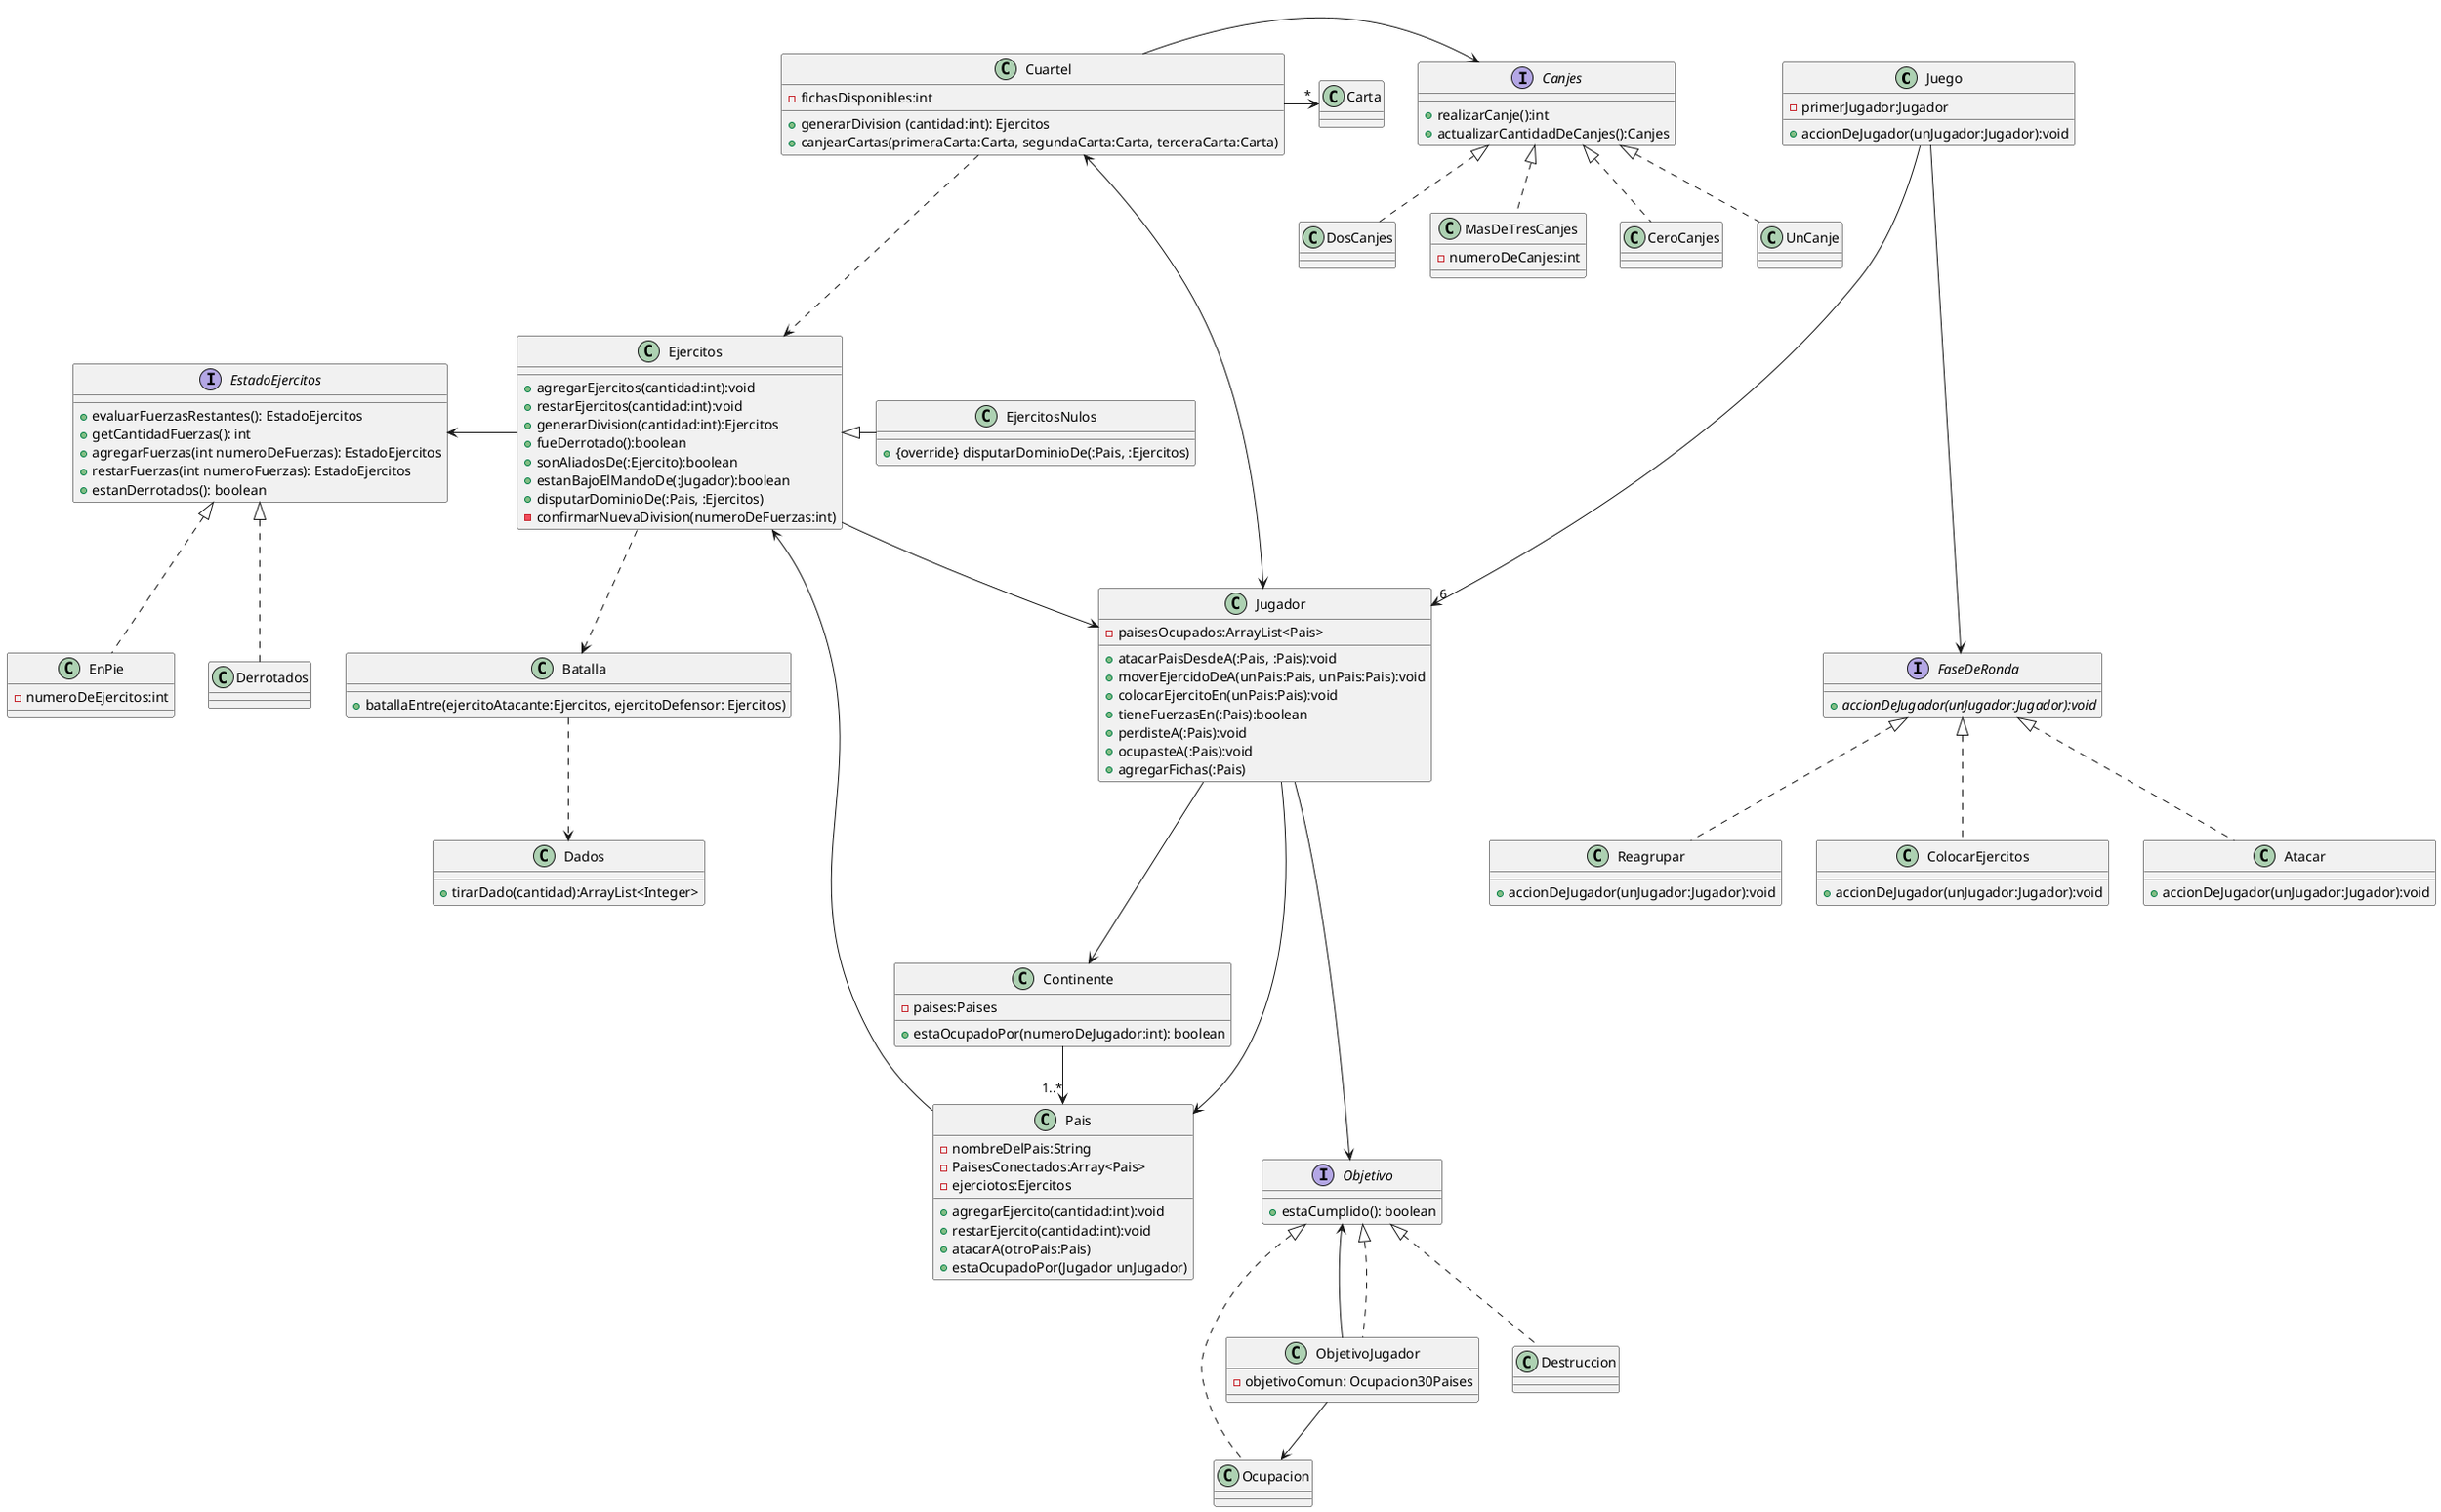 @startuml
'https://plantuml.com/class-diagram

class Juego{
-primerJugador:Jugador
+accionDeJugador(unJugador:Jugador):void
}

class Jugador{
-paisesOcupados:ArrayList<Pais>
+atacarPaisDesdeA(:Pais, :Pais):void
+moverEjercidoDeA(unPais:Pais, unPais:Pais):void
+colocarEjercitoEn(unPais:Pais):void
+tieneFuerzasEn(:Pais):boolean
+perdisteA(:Pais):void
+ocupasteA(:Pais):void
+agregarFichas(:Pais)
}

class Cuartel{
- fichasDisponibles:int
+ generarDivision (cantidad:int): Ejercitos
+ canjearCartas(primeraCarta:Carta, segundaCarta:Carta, terceraCarta:Carta)
}

class Ejercitos{
+agregarEjercitos(cantidad:int):void
+restarEjercitos(cantidad:int):void
+generarDivision(cantidad:int):Ejercitos
+fueDerrotado():boolean
+sonAliadosDe(:Ejercito):boolean
+estanBajoElMandoDe(:Jugador):boolean
+disputarDominioDe(:Pais, :Ejercitos)
-confirmarNuevaDivision(numeroDeFuerzas:int)
}

class EjercitosNulos{
+ {override} disputarDominioDe(:Pais, :Ejercitos)
}

'class EjercitosDeReserva{
'+ {override} restarEjercitos(int cantidad)
'}

interface EstadoEjercitos{
 + evaluarFuerzasRestantes(): EstadoEjercitos
 + getCantidadFuerzas(): int
 + agregarFuerzas(int numeroDeFuerzas): EstadoEjercitos
 + restarFuerzas(int numeroFuerzas): EstadoEjercitos
 + estanDerrotados(): boolean
}

class EnPie{
-numeroDeEjercitos:int
}
class Derrotados{
}

class Pais{
-nombreDelPais:String
-PaisesConectados:Array<Pais>
-ejerciotos:Ejercitos
+agregarEjercito(cantidad:int):void
+restarEjercito(cantidad:int):void
+atacarA(otroPais:Pais)
+estaOcupadoPor(Jugador unJugador)
}


class ObjetivoJugador{
-objetivoComun: Ocupacion30Paises
}

class Dados{
+tirarDado(cantidad):ArrayList<Integer>
}

class Continente{
-paises:Paises
+ estaOcupadoPor(numeroDeJugador:int): boolean
}

interface FaseDeRonda{
+{abstract} accionDeJugador(unJugador:Jugador):void
}

interface Canjes{
+ realizarCanje():int
+ actualizarCantidadDeCanjes():Canjes
}

class CeroCanjes{
}

class UnCanje{
}

class DosCanjes{
}

class MasDeTresCanjes{
- numeroDeCanjes:int
}

interface Objetivo{
+ estaCumplido(): boolean
}


class Atacar{
+accionDeJugador(unJugador:Jugador):void
}

class Reagrupar{
+accionDeJugador(unJugador:Jugador):void
}

class ColocarEjercitos{
+accionDeJugador(unJugador:Jugador):void
}

class Batalla{
+batallaEntre(ejercitoAtacante:Ejercitos, ejercitoDefensor: Ejercitos)
}

'class Banco

class Carta

Juego ---->"6" Jugador
Juego ----> FaseDeRonda

FaseDeRonda <|.. Atacar
FaseDeRonda <|.. Reagrupar
FaseDeRonda <|.. ColocarEjercitos


Jugador ----> Pais

Jugador ----> Objetivo
Jugador --> Continente

Pais --> Ejercitos

Objetivo <|.. Ocupacion
Objetivo <|.. Destruccion
Objetivo <-- ObjetivoJugador
Objetivo <|.. ObjetivoJugador

ObjetivoJugador --> Ocupacion

Ejercitos ..> Batalla
Ejercitos -->  Jugador
EstadoEjercitos <- Ejercitos
EstadoEjercitos <|.. EnPie
EstadoEjercitos <|.. Derrotados

Batalla ..> Dados

Continente --> "1..*" Pais


'Banco --> Carta
'Banco --> Continente


'EjercitosDeReserva -|> Ejercitos
Ejercitos <|- EjercitosNulos
Cuartel <-> Jugador
Cuartel ...> Ejercitos
Cuartel -> "*" Carta
Cuartel -> Canjes

Canjes <|.. CeroCanjes
Canjes <|.. UnCanje
Canjes <|.. DosCanjes
Canjes <|.. MasDeTresCanjes

@enduml
